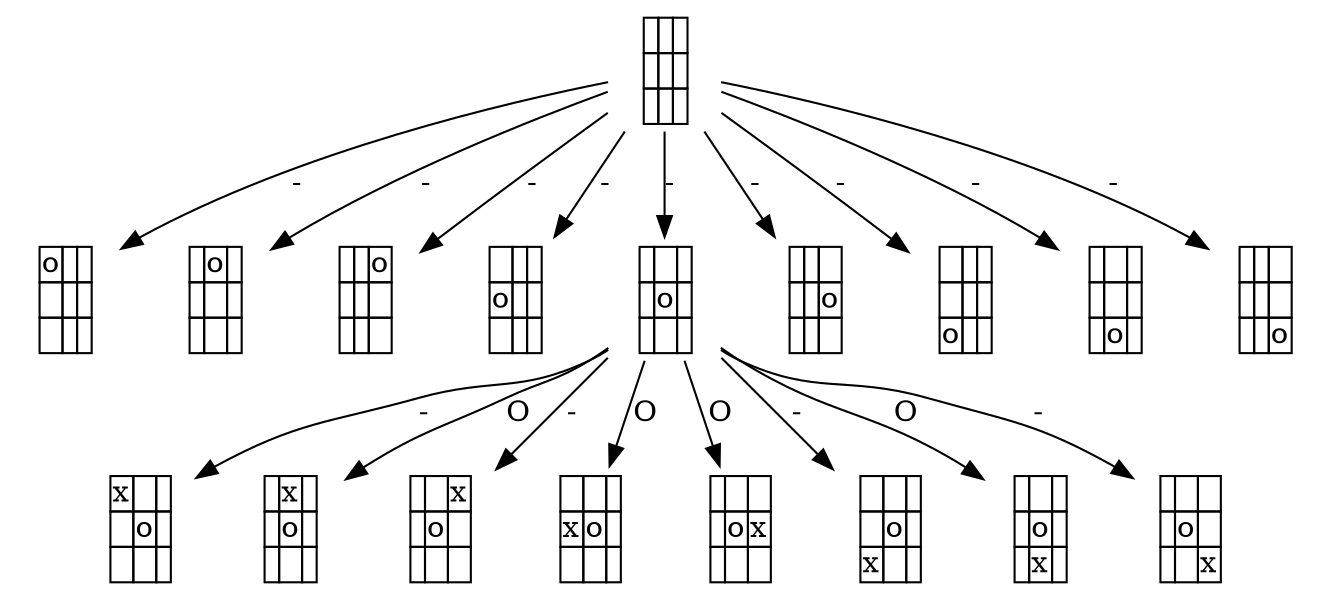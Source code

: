 digraph G {
	node [shape=plaintext]
	111111111 [label=<<TABLE BORDER="0" CELLBORDER="1" cellspacing="0" cellpadding="0" ><TR><TD> </TD><TD> </TD><TD> </TD></TR><TR><TD> </TD><TD> </TD><TD> </TD></TR><TR><TD> </TD><TD> </TD><TD> </TD></TR></TABLE>>]
	O11111111 [label=<<TABLE BORDER="0" CELLBORDER="1" cellspacing="0" cellpadding="0" ><TR><TD>o</TD><TD> </TD><TD> </TD></TR><TR><TD> </TD><TD> </TD><TD> </TD></TR><TR><TD> </TD><TD> </TD><TD> </TD></TR></TABLE>>]
	111111111 -> O11111111 [label="-"]
	"1O1111111" [label=<<TABLE BORDER="0" CELLBORDER="1" cellspacing="0" cellpadding="0" ><TR><TD> </TD><TD>o</TD><TD> </TD></TR><TR><TD> </TD><TD> </TD><TD> </TD></TR><TR><TD> </TD><TD> </TD><TD> </TD></TR></TABLE>>]
	111111111 -> "1O1111111" [label="-"]
	"11O111111" [label=<<TABLE BORDER="0" CELLBORDER="1" cellspacing="0" cellpadding="0" ><TR><TD> </TD><TD> </TD><TD>o</TD></TR><TR><TD> </TD><TD> </TD><TD> </TD></TR><TR><TD> </TD><TD> </TD><TD> </TD></TR></TABLE>>]
	111111111 -> "11O111111" [label="-"]
	"111O11111" [label=<<TABLE BORDER="0" CELLBORDER="1" cellspacing="0" cellpadding="0" ><TR><TD> </TD><TD> </TD><TD> </TD></TR><TR><TD>o</TD><TD> </TD><TD> </TD></TR><TR><TD> </TD><TD> </TD><TD> </TD></TR></TABLE>>]
	111111111 -> "111O11111" [label="-"]
	"1111O1111" [label=<<TABLE BORDER="0" CELLBORDER="1" cellspacing="0" cellpadding="0" ><TR><TD> </TD><TD> </TD><TD> </TD></TR><TR><TD> </TD><TD>o</TD><TD> </TD></TR><TR><TD> </TD><TD> </TD><TD> </TD></TR></TABLE>>]
	X111O1111 [label=<<TABLE BORDER="0" CELLBORDER="1" cellspacing="0" cellpadding="0" ><TR><TD>x</TD><TD> </TD><TD> </TD></TR><TR><TD> </TD><TD>o</TD><TD> </TD></TR><TR><TD> </TD><TD> </TD><TD> </TD></TR></TABLE>>]
	"1111O1111" -> X111O1111 [label="-"]
	"1X11O1111" [label=<<TABLE BORDER="0" CELLBORDER="1" cellspacing="0" cellpadding="0" ><TR><TD> </TD><TD>x</TD><TD> </TD></TR><TR><TD> </TD><TD>o</TD><TD> </TD></TR><TR><TD> </TD><TD> </TD><TD> </TD></TR></TABLE>>]
	"1111O1111" -> "1X11O1111" [label=O]
	"11X1O1111" [label=<<TABLE BORDER="0" CELLBORDER="1" cellspacing="0" cellpadding="0" ><TR><TD> </TD><TD> </TD><TD>x</TD></TR><TR><TD> </TD><TD>o</TD><TD> </TD></TR><TR><TD> </TD><TD> </TD><TD> </TD></TR></TABLE>>]
	"1111O1111" -> "11X1O1111" [label="-"]
	"111XO1111" [label=<<TABLE BORDER="0" CELLBORDER="1" cellspacing="0" cellpadding="0" ><TR><TD> </TD><TD> </TD><TD> </TD></TR><TR><TD>x</TD><TD>o</TD><TD> </TD></TR><TR><TD> </TD><TD> </TD><TD> </TD></TR></TABLE>>]
	"1111O1111" -> "111XO1111" [label=O]
	"1111OX111" [label=<<TABLE BORDER="0" CELLBORDER="1" cellspacing="0" cellpadding="0" ><TR><TD> </TD><TD> </TD><TD> </TD></TR><TR><TD> </TD><TD>o</TD><TD>x</TD></TR><TR><TD> </TD><TD> </TD><TD> </TD></TR></TABLE>>]
	"1111O1111" -> "1111OX111" [label=O]
	"1111O1X11" [label=<<TABLE BORDER="0" CELLBORDER="1" cellspacing="0" cellpadding="0" ><TR><TD> </TD><TD> </TD><TD> </TD></TR><TR><TD> </TD><TD>o</TD><TD> </TD></TR><TR><TD>x</TD><TD> </TD><TD> </TD></TR></TABLE>>]
	"1111O1111" -> "1111O1X11" [label="-"]
	"1111O11X1" [label=<<TABLE BORDER="0" CELLBORDER="1" cellspacing="0" cellpadding="0" ><TR><TD> </TD><TD> </TD><TD> </TD></TR><TR><TD> </TD><TD>o</TD><TD> </TD></TR><TR><TD> </TD><TD>x</TD><TD> </TD></TR></TABLE>>]
	"1111O1111" -> "1111O11X1" [label=O]
	"1111O111X" [label=<<TABLE BORDER="0" CELLBORDER="1" cellspacing="0" cellpadding="0" ><TR><TD> </TD><TD> </TD><TD> </TD></TR><TR><TD> </TD><TD>o</TD><TD> </TD></TR><TR><TD> </TD><TD> </TD><TD>x</TD></TR></TABLE>>]
	"1111O1111" -> "1111O111X" [label="-"]
	111111111 -> "1111O1111" [label="-"]
	"11111O111" [label=<<TABLE BORDER="0" CELLBORDER="1" cellspacing="0" cellpadding="0" ><TR><TD> </TD><TD> </TD><TD> </TD></TR><TR><TD> </TD><TD> </TD><TD>o</TD></TR><TR><TD> </TD><TD> </TD><TD> </TD></TR></TABLE>>]
	111111111 -> "11111O111" [label="-"]
	"111111O11" [label=<<TABLE BORDER="0" CELLBORDER="1" cellspacing="0" cellpadding="0" ><TR><TD> </TD><TD> </TD><TD> </TD></TR><TR><TD> </TD><TD> </TD><TD> </TD></TR><TR><TD>o</TD><TD> </TD><TD> </TD></TR></TABLE>>]
	111111111 -> "111111O11" [label="-"]
	"1111111O1" [label=<<TABLE BORDER="0" CELLBORDER="1" cellspacing="0" cellpadding="0" ><TR><TD> </TD><TD> </TD><TD> </TD></TR><TR><TD> </TD><TD> </TD><TD> </TD></TR><TR><TD> </TD><TD>o</TD><TD> </TD></TR></TABLE>>]
	111111111 -> "1111111O1" [label="-"]
	"11111111O" [label=<<TABLE BORDER="0" CELLBORDER="1" cellspacing="0" cellpadding="0" ><TR><TD> </TD><TD> </TD><TD> </TD></TR><TR><TD> </TD><TD> </TD><TD> </TD></TR><TR><TD> </TD><TD> </TD><TD>o</TD></TR></TABLE>>]
	111111111 -> "11111111O" [label="-"]
}
